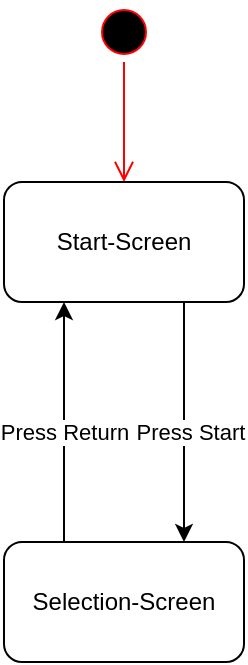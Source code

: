 <mxfile version="24.8.6">
  <diagram name="Page-1" id="trSE9L2JHTlWPWgJBVy8">
    <mxGraphModel dx="1816" dy="520" grid="1" gridSize="10" guides="1" tooltips="1" connect="1" arrows="1" fold="1" page="1" pageScale="1" pageWidth="827" pageHeight="1169" math="0" shadow="0">
      <root>
        <mxCell id="0" />
        <mxCell id="1" parent="0" />
        <mxCell id="UCUMtj4g2BqbBKYPVg5m-1" value="" style="ellipse;html=1;shape=startState;fillColor=#000000;strokeColor=#ff0000;" vertex="1" parent="1">
          <mxGeometry x="40" y="40" width="30" height="30" as="geometry" />
        </mxCell>
        <mxCell id="UCUMtj4g2BqbBKYPVg5m-2" value="" style="edgeStyle=orthogonalEdgeStyle;html=1;verticalAlign=bottom;endArrow=open;endSize=8;strokeColor=#ff0000;rounded=0;" edge="1" source="UCUMtj4g2BqbBKYPVg5m-1" parent="1">
          <mxGeometry relative="1" as="geometry">
            <mxPoint x="55" y="130" as="targetPoint" />
          </mxGeometry>
        </mxCell>
        <mxCell id="UCUMtj4g2BqbBKYPVg5m-10" style="edgeStyle=orthogonalEdgeStyle;rounded=0;orthogonalLoop=1;jettySize=auto;html=1;exitX=0.75;exitY=1;exitDx=0;exitDy=0;entryX=0.75;entryY=0;entryDx=0;entryDy=0;" edge="1" parent="1" source="UCUMtj4g2BqbBKYPVg5m-5" target="UCUMtj4g2BqbBKYPVg5m-7">
          <mxGeometry relative="1" as="geometry" />
        </mxCell>
        <mxCell id="UCUMtj4g2BqbBKYPVg5m-11" value="Press Start" style="edgeLabel;html=1;align=center;verticalAlign=middle;resizable=0;points=[];" vertex="1" connectable="0" parent="UCUMtj4g2BqbBKYPVg5m-10">
          <mxGeometry x="0.075" y="3" relative="1" as="geometry">
            <mxPoint as="offset" />
          </mxGeometry>
        </mxCell>
        <mxCell id="UCUMtj4g2BqbBKYPVg5m-5" value="Start-Screen" style="rounded=1;whiteSpace=wrap;html=1;" vertex="1" parent="1">
          <mxGeometry x="-5" y="130" width="120" height="60" as="geometry" />
        </mxCell>
        <mxCell id="UCUMtj4g2BqbBKYPVg5m-9" style="edgeStyle=orthogonalEdgeStyle;rounded=0;orthogonalLoop=1;jettySize=auto;html=1;exitX=0.25;exitY=0;exitDx=0;exitDy=0;entryX=0.25;entryY=1;entryDx=0;entryDy=0;" edge="1" parent="1" source="UCUMtj4g2BqbBKYPVg5m-7" target="UCUMtj4g2BqbBKYPVg5m-5">
          <mxGeometry relative="1" as="geometry" />
        </mxCell>
        <mxCell id="UCUMtj4g2BqbBKYPVg5m-12" value="Press Return" style="edgeLabel;html=1;align=center;verticalAlign=middle;resizable=0;points=[];" vertex="1" connectable="0" parent="UCUMtj4g2BqbBKYPVg5m-9">
          <mxGeometry x="-0.075" relative="1" as="geometry">
            <mxPoint as="offset" />
          </mxGeometry>
        </mxCell>
        <mxCell id="UCUMtj4g2BqbBKYPVg5m-7" value="Selection-Screen" style="rounded=1;whiteSpace=wrap;html=1;" vertex="1" parent="1">
          <mxGeometry x="-5" y="310" width="120" height="60" as="geometry" />
        </mxCell>
      </root>
    </mxGraphModel>
  </diagram>
</mxfile>
